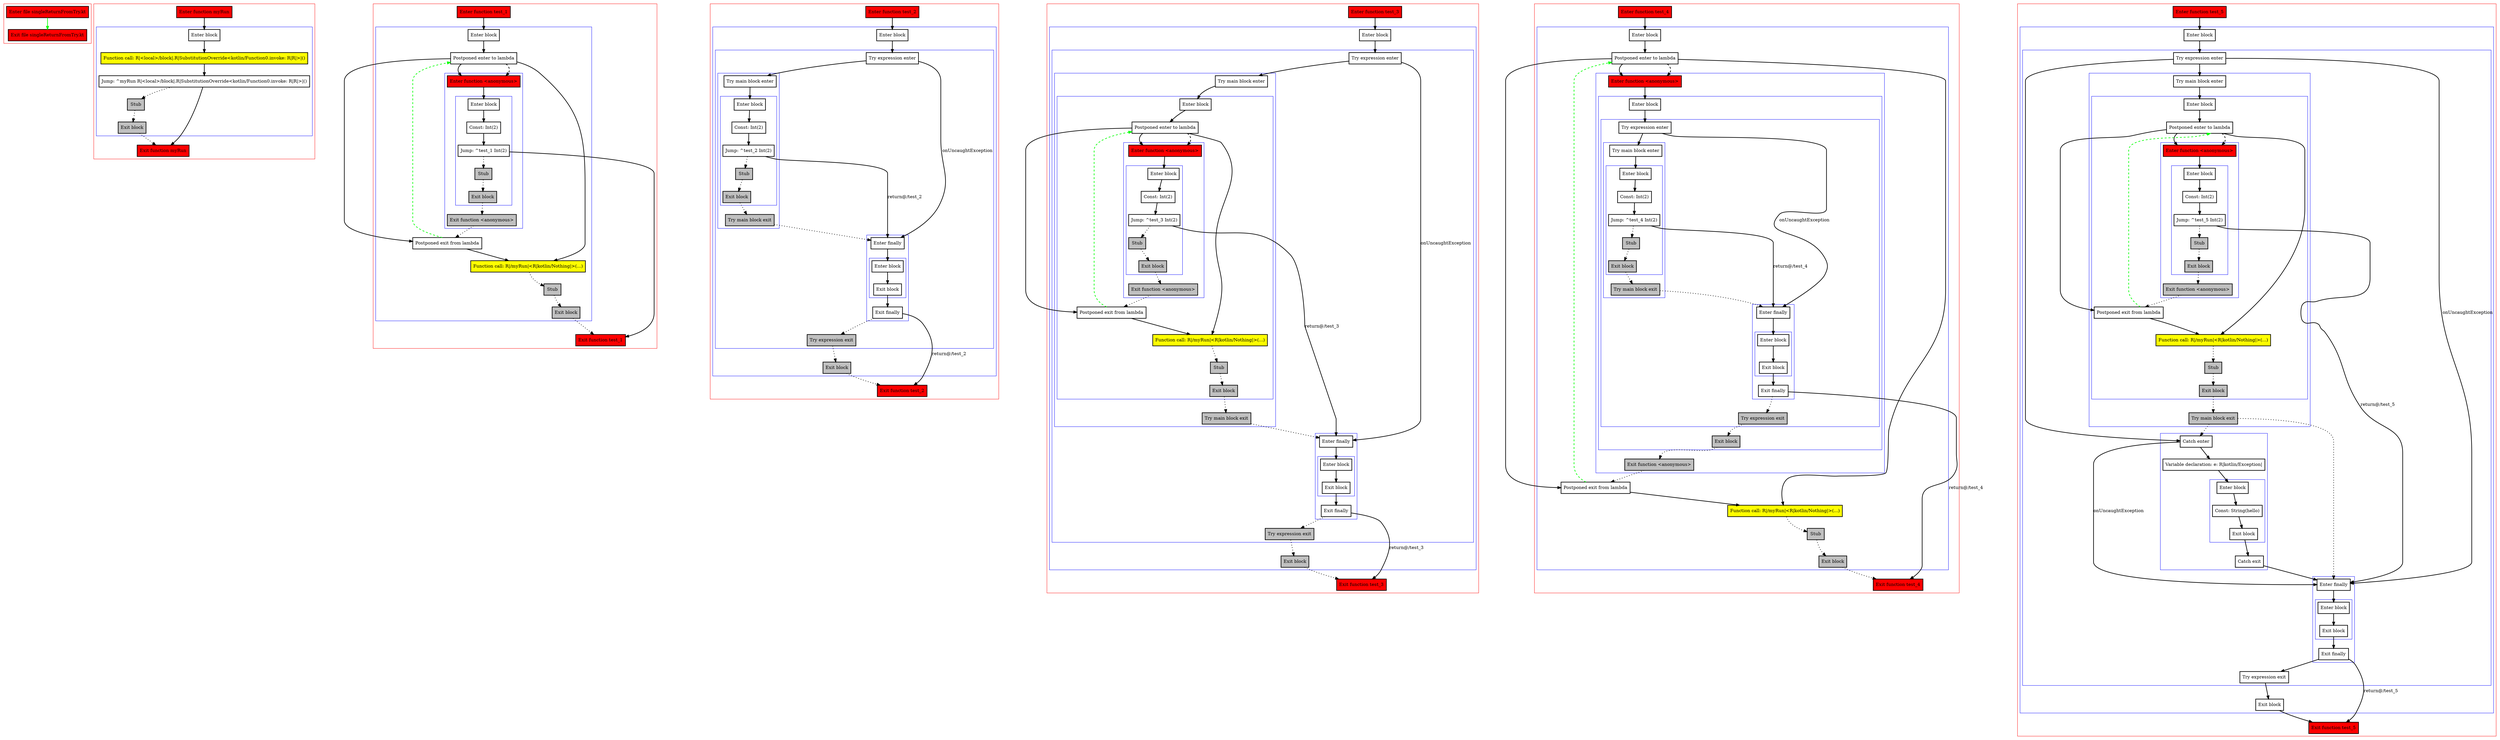 digraph singleReturnFromTry_kt {
    graph [nodesep=3]
    node [shape=box penwidth=2]
    edge [penwidth=2]

    subgraph cluster_0 {
        color=red
        0 [label="Enter file singleReturnFromTry.kt" style="filled" fillcolor=red];
        1 [label="Exit file singleReturnFromTry.kt" style="filled" fillcolor=red];
    }
    0 -> {1} [color=green];

    subgraph cluster_1 {
        color=red
        2 [label="Enter function myRun" style="filled" fillcolor=red];
        subgraph cluster_2 {
            color=blue
            3 [label="Enter block"];
            4 [label="Function call: R|<local>/block|.R|SubstitutionOverride<kotlin/Function0.invoke: R|R|>|()" style="filled" fillcolor=yellow];
            5 [label="Jump: ^myRun R|<local>/block|.R|SubstitutionOverride<kotlin/Function0.invoke: R|R|>|()"];
            6 [label="Stub" style="filled" fillcolor=gray];
            7 [label="Exit block" style="filled" fillcolor=gray];
        }
        8 [label="Exit function myRun" style="filled" fillcolor=red];
    }
    2 -> {3};
    3 -> {4};
    4 -> {5};
    5 -> {8};
    5 -> {6} [style=dotted];
    6 -> {7} [style=dotted];
    7 -> {8} [style=dotted];

    subgraph cluster_3 {
        color=red
        9 [label="Enter function test_1" style="filled" fillcolor=red];
        subgraph cluster_4 {
            color=blue
            10 [label="Enter block"];
            11 [label="Postponed enter to lambda"];
            subgraph cluster_5 {
                color=blue
                12 [label="Enter function <anonymous>" style="filled" fillcolor=red];
                subgraph cluster_6 {
                    color=blue
                    13 [label="Enter block"];
                    14 [label="Const: Int(2)"];
                    15 [label="Jump: ^test_1 Int(2)"];
                    16 [label="Stub" style="filled" fillcolor=gray];
                    17 [label="Exit block" style="filled" fillcolor=gray];
                }
                18 [label="Exit function <anonymous>" style="filled" fillcolor=gray];
            }
            19 [label="Postponed exit from lambda"];
            20 [label="Function call: R|/myRun|<R|kotlin/Nothing|>(...)" style="filled" fillcolor=yellow];
            21 [label="Stub" style="filled" fillcolor=gray];
            22 [label="Exit block" style="filled" fillcolor=gray];
        }
        23 [label="Exit function test_1" style="filled" fillcolor=red];
    }
    9 -> {10};
    10 -> {11};
    11 -> {12 19 20};
    11 -> {12} [style=dashed];
    12 -> {13};
    13 -> {14};
    14 -> {15};
    15 -> {23};
    15 -> {16} [style=dotted];
    16 -> {17} [style=dotted];
    17 -> {18} [style=dotted];
    18 -> {19} [style=dotted];
    19 -> {20};
    19 -> {11} [color=green style=dashed];
    20 -> {21} [style=dotted];
    21 -> {22} [style=dotted];
    22 -> {23} [style=dotted];

    subgraph cluster_7 {
        color=red
        24 [label="Enter function test_2" style="filled" fillcolor=red];
        subgraph cluster_8 {
            color=blue
            25 [label="Enter block"];
            subgraph cluster_9 {
                color=blue
                26 [label="Try expression enter"];
                subgraph cluster_10 {
                    color=blue
                    27 [label="Try main block enter"];
                    subgraph cluster_11 {
                        color=blue
                        28 [label="Enter block"];
                        29 [label="Const: Int(2)"];
                        30 [label="Jump: ^test_2 Int(2)"];
                        31 [label="Stub" style="filled" fillcolor=gray];
                        32 [label="Exit block" style="filled" fillcolor=gray];
                    }
                    33 [label="Try main block exit" style="filled" fillcolor=gray];
                }
                subgraph cluster_12 {
                    color=blue
                    34 [label="Enter finally"];
                    subgraph cluster_13 {
                        color=blue
                        35 [label="Enter block"];
                        36 [label="Exit block"];
                    }
                    37 [label="Exit finally"];
                }
                38 [label="Try expression exit" style="filled" fillcolor=gray];
            }
            39 [label="Exit block" style="filled" fillcolor=gray];
        }
        40 [label="Exit function test_2" style="filled" fillcolor=red];
    }
    24 -> {25};
    25 -> {26};
    26 -> {27};
    26 -> {34} [label="onUncaughtException"];
    27 -> {28};
    28 -> {29};
    29 -> {30};
    30 -> {34} [label="return@/test_2"];
    30 -> {31} [style=dotted];
    31 -> {32} [style=dotted];
    32 -> {33} [style=dotted];
    33 -> {34} [style=dotted];
    34 -> {35};
    35 -> {36};
    36 -> {37};
    37 -> {40} [label="return@/test_2"];
    37 -> {38} [style=dotted];
    38 -> {39} [style=dotted];
    39 -> {40} [style=dotted];

    subgraph cluster_14 {
        color=red
        41 [label="Enter function test_3" style="filled" fillcolor=red];
        subgraph cluster_15 {
            color=blue
            42 [label="Enter block"];
            subgraph cluster_16 {
                color=blue
                43 [label="Try expression enter"];
                subgraph cluster_17 {
                    color=blue
                    44 [label="Try main block enter"];
                    subgraph cluster_18 {
                        color=blue
                        45 [label="Enter block"];
                        46 [label="Postponed enter to lambda"];
                        subgraph cluster_19 {
                            color=blue
                            47 [label="Enter function <anonymous>" style="filled" fillcolor=red];
                            subgraph cluster_20 {
                                color=blue
                                48 [label="Enter block"];
                                49 [label="Const: Int(2)"];
                                50 [label="Jump: ^test_3 Int(2)"];
                                51 [label="Stub" style="filled" fillcolor=gray];
                                52 [label="Exit block" style="filled" fillcolor=gray];
                            }
                            53 [label="Exit function <anonymous>" style="filled" fillcolor=gray];
                        }
                        54 [label="Postponed exit from lambda"];
                        55 [label="Function call: R|/myRun|<R|kotlin/Nothing|>(...)" style="filled" fillcolor=yellow];
                        56 [label="Stub" style="filled" fillcolor=gray];
                        57 [label="Exit block" style="filled" fillcolor=gray];
                    }
                    58 [label="Try main block exit" style="filled" fillcolor=gray];
                }
                subgraph cluster_21 {
                    color=blue
                    59 [label="Enter finally"];
                    subgraph cluster_22 {
                        color=blue
                        60 [label="Enter block"];
                        61 [label="Exit block"];
                    }
                    62 [label="Exit finally"];
                }
                63 [label="Try expression exit" style="filled" fillcolor=gray];
            }
            64 [label="Exit block" style="filled" fillcolor=gray];
        }
        65 [label="Exit function test_3" style="filled" fillcolor=red];
    }
    41 -> {42};
    42 -> {43};
    43 -> {44};
    43 -> {59} [label="onUncaughtException"];
    44 -> {45};
    45 -> {46};
    46 -> {47 54 55};
    46 -> {47} [style=dashed];
    47 -> {48};
    48 -> {49};
    49 -> {50};
    50 -> {59} [label="return@/test_3"];
    50 -> {51} [style=dotted];
    51 -> {52} [style=dotted];
    52 -> {53} [style=dotted];
    53 -> {54} [style=dotted];
    54 -> {55};
    54 -> {46} [color=green style=dashed];
    55 -> {56} [style=dotted];
    56 -> {57} [style=dotted];
    57 -> {58} [style=dotted];
    58 -> {59} [style=dotted];
    59 -> {60};
    60 -> {61};
    61 -> {62};
    62 -> {65} [label="return@/test_3"];
    62 -> {63} [style=dotted];
    63 -> {64} [style=dotted];
    64 -> {65} [style=dotted];

    subgraph cluster_23 {
        color=red
        66 [label="Enter function test_4" style="filled" fillcolor=red];
        subgraph cluster_24 {
            color=blue
            67 [label="Enter block"];
            68 [label="Postponed enter to lambda"];
            subgraph cluster_25 {
                color=blue
                69 [label="Enter function <anonymous>" style="filled" fillcolor=red];
                subgraph cluster_26 {
                    color=blue
                    70 [label="Enter block"];
                    subgraph cluster_27 {
                        color=blue
                        71 [label="Try expression enter"];
                        subgraph cluster_28 {
                            color=blue
                            72 [label="Try main block enter"];
                            subgraph cluster_29 {
                                color=blue
                                73 [label="Enter block"];
                                74 [label="Const: Int(2)"];
                                75 [label="Jump: ^test_4 Int(2)"];
                                76 [label="Stub" style="filled" fillcolor=gray];
                                77 [label="Exit block" style="filled" fillcolor=gray];
                            }
                            78 [label="Try main block exit" style="filled" fillcolor=gray];
                        }
                        subgraph cluster_30 {
                            color=blue
                            79 [label="Enter finally"];
                            subgraph cluster_31 {
                                color=blue
                                80 [label="Enter block"];
                                81 [label="Exit block"];
                            }
                            82 [label="Exit finally"];
                        }
                        83 [label="Try expression exit" style="filled" fillcolor=gray];
                    }
                    84 [label="Exit block" style="filled" fillcolor=gray];
                }
                85 [label="Exit function <anonymous>" style="filled" fillcolor=gray];
            }
            86 [label="Postponed exit from lambda"];
            87 [label="Function call: R|/myRun|<R|kotlin/Nothing|>(...)" style="filled" fillcolor=yellow];
            88 [label="Stub" style="filled" fillcolor=gray];
            89 [label="Exit block" style="filled" fillcolor=gray];
        }
        90 [label="Exit function test_4" style="filled" fillcolor=red];
    }
    66 -> {67};
    67 -> {68};
    68 -> {69 86 87};
    68 -> {69} [style=dashed];
    69 -> {70};
    70 -> {71};
    71 -> {72};
    71 -> {79} [label="onUncaughtException"];
    72 -> {73};
    73 -> {74};
    74 -> {75};
    75 -> {79} [label="return@/test_4"];
    75 -> {76} [style=dotted];
    76 -> {77} [style=dotted];
    77 -> {78} [style=dotted];
    78 -> {79} [style=dotted];
    79 -> {80};
    80 -> {81};
    81 -> {82};
    82 -> {90} [label="return@/test_4"];
    82 -> {83} [style=dotted];
    83 -> {84} [style=dotted];
    84 -> {85} [style=dotted];
    85 -> {86} [style=dotted];
    86 -> {87};
    86 -> {68} [color=green style=dashed];
    87 -> {88} [style=dotted];
    88 -> {89} [style=dotted];
    89 -> {90} [style=dotted];

    subgraph cluster_32 {
        color=red
        91 [label="Enter function test_5" style="filled" fillcolor=red];
        subgraph cluster_33 {
            color=blue
            92 [label="Enter block"];
            subgraph cluster_34 {
                color=blue
                93 [label="Try expression enter"];
                subgraph cluster_35 {
                    color=blue
                    94 [label="Try main block enter"];
                    subgraph cluster_36 {
                        color=blue
                        95 [label="Enter block"];
                        96 [label="Postponed enter to lambda"];
                        subgraph cluster_37 {
                            color=blue
                            97 [label="Enter function <anonymous>" style="filled" fillcolor=red];
                            subgraph cluster_38 {
                                color=blue
                                98 [label="Enter block"];
                                99 [label="Const: Int(2)"];
                                100 [label="Jump: ^test_5 Int(2)"];
                                101 [label="Stub" style="filled" fillcolor=gray];
                                102 [label="Exit block" style="filled" fillcolor=gray];
                            }
                            103 [label="Exit function <anonymous>" style="filled" fillcolor=gray];
                        }
                        104 [label="Postponed exit from lambda"];
                        105 [label="Function call: R|/myRun|<R|kotlin/Nothing|>(...)" style="filled" fillcolor=yellow];
                        106 [label="Stub" style="filled" fillcolor=gray];
                        107 [label="Exit block" style="filled" fillcolor=gray];
                    }
                    108 [label="Try main block exit" style="filled" fillcolor=gray];
                }
                subgraph cluster_39 {
                    color=blue
                    109 [label="Catch enter"];
                    110 [label="Variable declaration: e: R|kotlin/Exception|"];
                    subgraph cluster_40 {
                        color=blue
                        111 [label="Enter block"];
                        112 [label="Const: String(hello)"];
                        113 [label="Exit block"];
                    }
                    114 [label="Catch exit"];
                }
                subgraph cluster_41 {
                    color=blue
                    115 [label="Enter finally"];
                    subgraph cluster_42 {
                        color=blue
                        116 [label="Enter block"];
                        117 [label="Exit block"];
                    }
                    118 [label="Exit finally"];
                }
                119 [label="Try expression exit"];
            }
            120 [label="Exit block"];
        }
        121 [label="Exit function test_5" style="filled" fillcolor=red];
    }
    91 -> {92};
    92 -> {93};
    93 -> {94 109};
    93 -> {115} [label="onUncaughtException"];
    94 -> {95};
    95 -> {96};
    96 -> {97 104 105};
    96 -> {97} [style=dashed];
    97 -> {98};
    98 -> {99};
    99 -> {100};
    100 -> {115} [label="return@/test_5"];
    100 -> {101} [style=dotted];
    101 -> {102} [style=dotted];
    102 -> {103} [style=dotted];
    103 -> {104} [style=dotted];
    104 -> {105};
    104 -> {96} [color=green style=dashed];
    105 -> {106} [style=dotted];
    106 -> {107} [style=dotted];
    107 -> {108} [style=dotted];
    108 -> {109 115} [style=dotted];
    109 -> {110};
    109 -> {115} [label="onUncaughtException"];
    110 -> {111};
    111 -> {112};
    112 -> {113};
    113 -> {114};
    114 -> {115};
    115 -> {116};
    116 -> {117};
    117 -> {118};
    118 -> {119};
    118 -> {121} [label="return@/test_5"];
    119 -> {120};
    120 -> {121};

}
